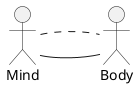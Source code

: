 @startuml

''top to bottom direction
:Mind: as A
:Body: as B

left to right direction
A -- B
A .. B

newpage

A -left-> B
B -up-> (C)
(C) ..> A

@enduml